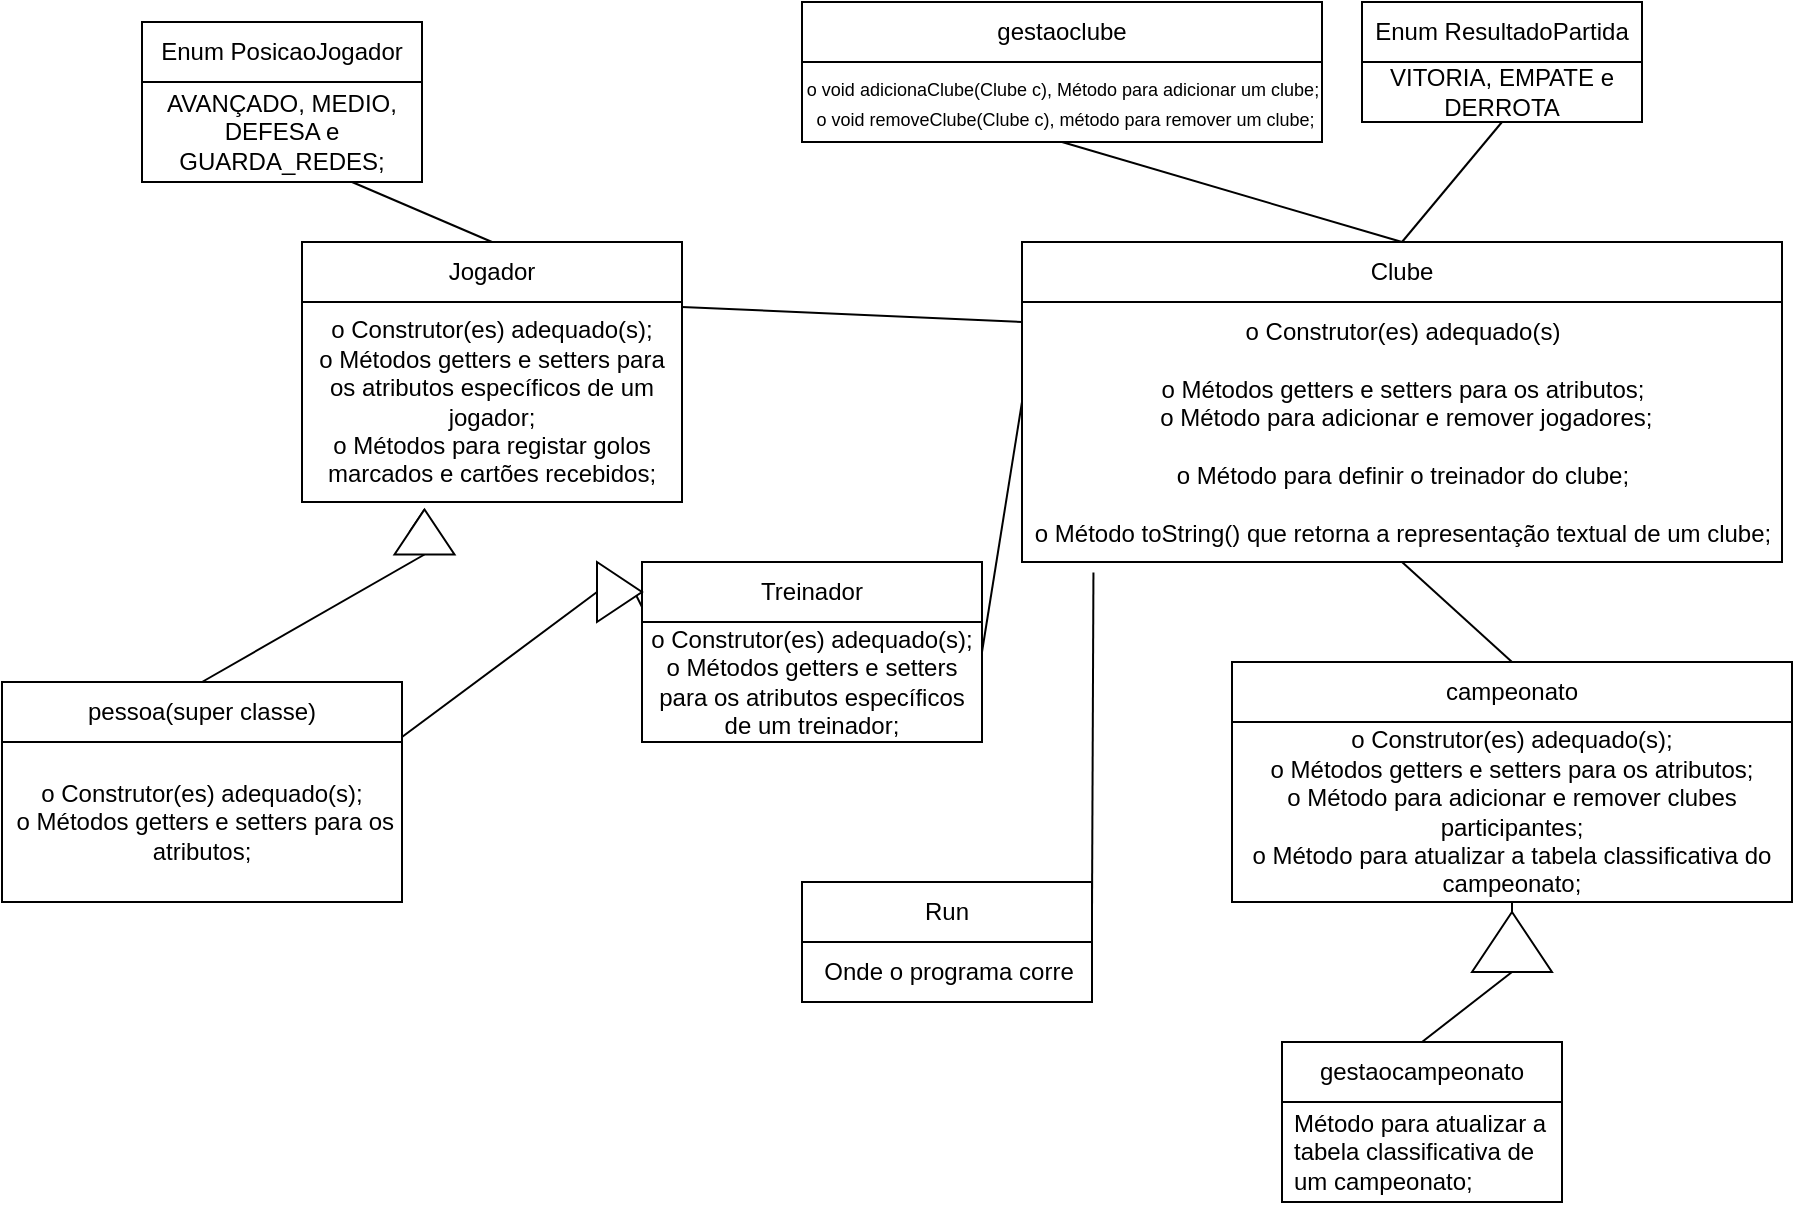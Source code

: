 <mxfile version="21.3.4" type="device">
  <diagram id="C5RBs43oDa-KdzZeNtuy" name="Page-1">
    <mxGraphModel dx="1519" dy="511" grid="1" gridSize="10" guides="1" tooltips="1" connect="1" arrows="1" fold="1" page="1" pageScale="1" pageWidth="827" pageHeight="1169" math="0" shadow="0">
      <root>
        <mxCell id="WIyWlLk6GJQsqaUBKTNV-0" />
        <mxCell id="WIyWlLk6GJQsqaUBKTNV-1" parent="WIyWlLk6GJQsqaUBKTNV-0" />
        <mxCell id="25gp-EFNqT9QcWGWewBx-2" value="Enum ResultadoPartida" style="swimlane;fontStyle=0;childLayout=stackLayout;horizontal=1;startSize=30;horizontalStack=0;resizeParent=1;resizeParentMax=0;resizeLast=0;collapsible=1;marginBottom=0;whiteSpace=wrap;html=1;" vertex="1" parent="WIyWlLk6GJQsqaUBKTNV-1">
          <mxGeometry x="670" y="40" width="140" height="60" as="geometry" />
        </mxCell>
        <mxCell id="25gp-EFNqT9QcWGWewBx-52" value=" VITORIA, EMPATE e DERROTA" style="text;html=1;strokeColor=none;fillColor=none;align=center;verticalAlign=middle;whiteSpace=wrap;rounded=0;" vertex="1" parent="25gp-EFNqT9QcWGWewBx-2">
          <mxGeometry y="30" width="140" height="30" as="geometry" />
        </mxCell>
        <mxCell id="25gp-EFNqT9QcWGWewBx-6" value="Enum PosicaoJogador" style="swimlane;fontStyle=0;childLayout=stackLayout;horizontal=1;startSize=30;horizontalStack=0;resizeParent=1;resizeParentMax=0;resizeLast=0;collapsible=1;marginBottom=0;whiteSpace=wrap;html=1;" vertex="1" parent="WIyWlLk6GJQsqaUBKTNV-1">
          <mxGeometry x="60" y="50" width="140" height="80" as="geometry" />
        </mxCell>
        <mxCell id="25gp-EFNqT9QcWGWewBx-51" value=" AVANÇADO, MEDIO, DEFESA e GUARDA_REDES;" style="text;html=1;strokeColor=none;fillColor=none;align=center;verticalAlign=middle;whiteSpace=wrap;rounded=0;" vertex="1" parent="25gp-EFNqT9QcWGWewBx-6">
          <mxGeometry y="30" width="140" height="50" as="geometry" />
        </mxCell>
        <mxCell id="25gp-EFNqT9QcWGWewBx-10" value="Jogador" style="swimlane;fontStyle=0;childLayout=stackLayout;horizontal=1;startSize=30;horizontalStack=0;resizeParent=1;resizeParentMax=0;resizeLast=0;collapsible=1;marginBottom=0;whiteSpace=wrap;html=1;" vertex="1" parent="WIyWlLk6GJQsqaUBKTNV-1">
          <mxGeometry x="140" y="160" width="190" height="130" as="geometry" />
        </mxCell>
        <mxCell id="25gp-EFNqT9QcWGWewBx-64" value="o Construtor(es) adequado(s);&lt;br/&gt;o Métodos getters e setters para os atributos específicos de um jogador;&lt;br/&gt;o Métodos para registar golos marcados e cartões recebidos;" style="text;html=1;strokeColor=none;fillColor=none;align=center;verticalAlign=middle;whiteSpace=wrap;rounded=0;" vertex="1" parent="25gp-EFNqT9QcWGWewBx-10">
          <mxGeometry y="30" width="190" height="100" as="geometry" />
        </mxCell>
        <mxCell id="25gp-EFNqT9QcWGWewBx-14" value="Clube" style="swimlane;fontStyle=0;childLayout=stackLayout;horizontal=1;startSize=30;horizontalStack=0;resizeParent=1;resizeParentMax=0;resizeLast=0;collapsible=1;marginBottom=0;whiteSpace=wrap;html=1;" vertex="1" parent="WIyWlLk6GJQsqaUBKTNV-1">
          <mxGeometry x="500" y="160" width="380" height="160" as="geometry" />
        </mxCell>
        <mxCell id="25gp-EFNqT9QcWGWewBx-62" value="o Construtor(es) adequado(s)&lt;br/&gt;&lt;br&gt;o Métodos getters e setters para os atributos;&lt;br&gt;&amp;nbsp;o Método para adicionar e remover jogadores;&lt;br/&gt;&lt;br&gt;o Método para definir o treinador do clube;&lt;br/&gt;&lt;br&gt;o Método toString() que retorna a representação textual de um clube;" style="text;html=1;align=center;verticalAlign=middle;resizable=0;points=[];autosize=1;strokeColor=none;fillColor=none;" vertex="1" parent="25gp-EFNqT9QcWGWewBx-14">
          <mxGeometry y="30" width="380" height="130" as="geometry" />
        </mxCell>
        <mxCell id="25gp-EFNqT9QcWGWewBx-18" value="gestaoclube" style="swimlane;fontStyle=0;childLayout=stackLayout;horizontal=1;startSize=30;horizontalStack=0;resizeParent=1;resizeParentMax=0;resizeLast=0;collapsible=1;marginBottom=0;whiteSpace=wrap;html=1;" vertex="1" parent="WIyWlLk6GJQsqaUBKTNV-1">
          <mxGeometry x="390" y="40" width="260" height="70" as="geometry" />
        </mxCell>
        <mxCell id="25gp-EFNqT9QcWGWewBx-53" value="&lt;font style=&quot;font-size: 9px;&quot;&gt;o void adicionaClube(Clube c), Método para adicionar um clube;&lt;br&gt;&amp;nbsp;o void removeClube(Clube c), método para remover um clube;&lt;/font&gt;" style="text;html=1;align=center;verticalAlign=middle;resizable=0;points=[];autosize=1;strokeColor=none;fillColor=none;" vertex="1" parent="25gp-EFNqT9QcWGWewBx-18">
          <mxGeometry y="30" width="260" height="40" as="geometry" />
        </mxCell>
        <mxCell id="25gp-EFNqT9QcWGWewBx-22" value="pessoa(super classe)" style="swimlane;fontStyle=0;childLayout=stackLayout;horizontal=1;startSize=30;horizontalStack=0;resizeParent=1;resizeParentMax=0;resizeLast=0;collapsible=1;marginBottom=0;whiteSpace=wrap;html=1;" vertex="1" parent="WIyWlLk6GJQsqaUBKTNV-1">
          <mxGeometry x="-10" y="380" width="200" height="110" as="geometry" />
        </mxCell>
        <mxCell id="25gp-EFNqT9QcWGWewBx-63" value="o Construtor(es) adequado(s);&lt;br&gt;&amp;nbsp;o Métodos getters e setters para os atributos;" style="text;html=1;strokeColor=none;fillColor=none;align=center;verticalAlign=middle;whiteSpace=wrap;rounded=0;" vertex="1" parent="25gp-EFNqT9QcWGWewBx-22">
          <mxGeometry y="30" width="200" height="80" as="geometry" />
        </mxCell>
        <mxCell id="25gp-EFNqT9QcWGWewBx-26" value="Treinador" style="swimlane;fontStyle=0;childLayout=stackLayout;horizontal=1;startSize=30;horizontalStack=0;resizeParent=1;resizeParentMax=0;resizeLast=0;collapsible=1;marginBottom=0;whiteSpace=wrap;html=1;" vertex="1" parent="WIyWlLk6GJQsqaUBKTNV-1">
          <mxGeometry x="310" y="320" width="170" height="90" as="geometry" />
        </mxCell>
        <mxCell id="25gp-EFNqT9QcWGWewBx-65" value="o Construtor(es) adequado(s);&lt;br/&gt;o Métodos getters e setters para os atributos específicos de um treinador;" style="text;html=1;strokeColor=none;fillColor=none;align=center;verticalAlign=middle;whiteSpace=wrap;rounded=0;" vertex="1" parent="25gp-EFNqT9QcWGWewBx-26">
          <mxGeometry y="30" width="170" height="60" as="geometry" />
        </mxCell>
        <mxCell id="25gp-EFNqT9QcWGWewBx-30" value="campeonato" style="swimlane;fontStyle=0;childLayout=stackLayout;horizontal=1;startSize=30;horizontalStack=0;resizeParent=1;resizeParentMax=0;resizeLast=0;collapsible=1;marginBottom=0;whiteSpace=wrap;html=1;" vertex="1" parent="WIyWlLk6GJQsqaUBKTNV-1">
          <mxGeometry x="605" y="370" width="280" height="120" as="geometry" />
        </mxCell>
        <mxCell id="25gp-EFNqT9QcWGWewBx-66" value="o Construtor(es) adequado(s);&lt;br/&gt;o Métodos getters e setters para os atributos;&lt;br/&gt;o Método para adicionar e remover clubes participantes;&lt;br/&gt;o Método para atualizar a tabela classificativa do campeonato;" style="text;html=1;strokeColor=none;fillColor=none;align=center;verticalAlign=middle;whiteSpace=wrap;rounded=0;" vertex="1" parent="25gp-EFNqT9QcWGWewBx-30">
          <mxGeometry y="30" width="280" height="90" as="geometry" />
        </mxCell>
        <mxCell id="25gp-EFNqT9QcWGWewBx-34" value="" style="endArrow=none;html=1;rounded=0;entryX=0.75;entryY=1;entryDx=0;entryDy=0;exitX=0.5;exitY=0;exitDx=0;exitDy=0;" edge="1" parent="WIyWlLk6GJQsqaUBKTNV-1" source="25gp-EFNqT9QcWGWewBx-10" target="25gp-EFNqT9QcWGWewBx-6">
          <mxGeometry width="50" height="50" relative="1" as="geometry">
            <mxPoint x="420" y="330" as="sourcePoint" />
            <mxPoint x="470" y="280" as="targetPoint" />
          </mxGeometry>
        </mxCell>
        <mxCell id="25gp-EFNqT9QcWGWewBx-35" value="" style="endArrow=none;html=1;rounded=0;entryX=1;entryY=0.5;entryDx=0;entryDy=0;exitX=0.5;exitY=0;exitDx=0;exitDy=0;" edge="1" parent="WIyWlLk6GJQsqaUBKTNV-1" source="25gp-EFNqT9QcWGWewBx-47" target="25gp-EFNqT9QcWGWewBx-47">
          <mxGeometry width="50" height="50" relative="1" as="geometry">
            <mxPoint x="420" y="330" as="sourcePoint" />
            <mxPoint x="470" y="280" as="targetPoint" />
          </mxGeometry>
        </mxCell>
        <mxCell id="25gp-EFNqT9QcWGWewBx-36" value="" style="endArrow=none;html=1;rounded=0;exitX=1;exitY=0.25;exitDx=0;exitDy=0;entryX=0;entryY=0.25;entryDx=0;entryDy=0;" edge="1" parent="WIyWlLk6GJQsqaUBKTNV-1" source="25gp-EFNqT9QcWGWewBx-49" target="25gp-EFNqT9QcWGWewBx-26">
          <mxGeometry width="50" height="50" relative="1" as="geometry">
            <mxPoint x="420" y="330" as="sourcePoint" />
            <mxPoint x="470" y="280" as="targetPoint" />
            <Array as="points" />
          </mxGeometry>
        </mxCell>
        <mxCell id="25gp-EFNqT9QcWGWewBx-37" value="" style="endArrow=none;html=1;rounded=0;exitX=0.5;exitY=1;exitDx=0;exitDy=0;entryX=0.5;entryY=0;entryDx=0;entryDy=0;" edge="1" parent="WIyWlLk6GJQsqaUBKTNV-1" source="25gp-EFNqT9QcWGWewBx-18" target="25gp-EFNqT9QcWGWewBx-14">
          <mxGeometry width="50" height="50" relative="1" as="geometry">
            <mxPoint x="420" y="330" as="sourcePoint" />
            <mxPoint x="470" y="280" as="targetPoint" />
          </mxGeometry>
        </mxCell>
        <mxCell id="25gp-EFNqT9QcWGWewBx-38" value="" style="endArrow=none;html=1;rounded=0;entryX=0.5;entryY=1;entryDx=0;entryDy=0;exitX=0.5;exitY=0;exitDx=0;exitDy=0;" edge="1" parent="WIyWlLk6GJQsqaUBKTNV-1" source="25gp-EFNqT9QcWGWewBx-14" target="25gp-EFNqT9QcWGWewBx-2">
          <mxGeometry width="50" height="50" relative="1" as="geometry">
            <mxPoint x="420" y="330" as="sourcePoint" />
            <mxPoint x="470" y="280" as="targetPoint" />
          </mxGeometry>
        </mxCell>
        <mxCell id="25gp-EFNqT9QcWGWewBx-39" value="" style="endArrow=none;html=1;rounded=0;entryX=0.5;entryY=0;entryDx=0;entryDy=0;exitX=0.5;exitY=1;exitDx=0;exitDy=0;" edge="1" parent="WIyWlLk6GJQsqaUBKTNV-1" source="25gp-EFNqT9QcWGWewBx-14" target="25gp-EFNqT9QcWGWewBx-30">
          <mxGeometry width="50" height="50" relative="1" as="geometry">
            <mxPoint x="420" y="330" as="sourcePoint" />
            <mxPoint x="470" y="280" as="targetPoint" />
          </mxGeometry>
        </mxCell>
        <mxCell id="25gp-EFNqT9QcWGWewBx-40" value="" style="endArrow=none;html=1;rounded=0;exitX=1;exitY=0.5;exitDx=0;exitDy=0;entryX=0;entryY=0.5;entryDx=0;entryDy=0;" edge="1" parent="WIyWlLk6GJQsqaUBKTNV-1" source="25gp-EFNqT9QcWGWewBx-26" target="25gp-EFNqT9QcWGWewBx-14">
          <mxGeometry width="50" height="50" relative="1" as="geometry">
            <mxPoint x="420" y="330" as="sourcePoint" />
            <mxPoint x="470" y="280" as="targetPoint" />
          </mxGeometry>
        </mxCell>
        <mxCell id="25gp-EFNqT9QcWGWewBx-41" value="" style="endArrow=none;html=1;rounded=0;exitX=1;exitY=0.25;exitDx=0;exitDy=0;entryX=0;entryY=0.25;entryDx=0;entryDy=0;" edge="1" parent="WIyWlLk6GJQsqaUBKTNV-1" source="25gp-EFNqT9QcWGWewBx-10" target="25gp-EFNqT9QcWGWewBx-14">
          <mxGeometry width="50" height="50" relative="1" as="geometry">
            <mxPoint x="420" y="330" as="sourcePoint" />
            <mxPoint x="470" y="280" as="targetPoint" />
          </mxGeometry>
        </mxCell>
        <mxCell id="25gp-EFNqT9QcWGWewBx-42" value="Run" style="swimlane;fontStyle=0;childLayout=stackLayout;horizontal=1;startSize=30;horizontalStack=0;resizeParent=1;resizeParentMax=0;resizeLast=0;collapsible=1;marginBottom=0;whiteSpace=wrap;html=1;" vertex="1" parent="WIyWlLk6GJQsqaUBKTNV-1">
          <mxGeometry x="390" y="480" width="145" height="60" as="geometry" />
        </mxCell>
        <mxCell id="25gp-EFNqT9QcWGWewBx-67" value="Onde o programa corre" style="text;html=1;align=center;verticalAlign=middle;resizable=0;points=[];autosize=1;strokeColor=none;fillColor=none;" vertex="1" parent="25gp-EFNqT9QcWGWewBx-42">
          <mxGeometry y="30" width="145" height="30" as="geometry" />
        </mxCell>
        <mxCell id="25gp-EFNqT9QcWGWewBx-46" value="" style="endArrow=none;html=1;rounded=0;exitX=1;exitY=0.25;exitDx=0;exitDy=0;entryX=0.094;entryY=1.04;entryDx=0;entryDy=0;entryPerimeter=0;" edge="1" parent="WIyWlLk6GJQsqaUBKTNV-1" source="25gp-EFNqT9QcWGWewBx-42" target="25gp-EFNqT9QcWGWewBx-62">
          <mxGeometry width="50" height="50" relative="1" as="geometry">
            <mxPoint x="420" y="330" as="sourcePoint" />
            <mxPoint x="570" y="230" as="targetPoint" />
          </mxGeometry>
        </mxCell>
        <mxCell id="25gp-EFNqT9QcWGWewBx-48" value="" style="endArrow=none;html=1;rounded=0;entryX=0;entryY=0.5;entryDx=0;entryDy=0;exitX=0.5;exitY=0;exitDx=0;exitDy=0;" edge="1" parent="WIyWlLk6GJQsqaUBKTNV-1" source="25gp-EFNqT9QcWGWewBx-22" target="25gp-EFNqT9QcWGWewBx-47">
          <mxGeometry width="50" height="50" relative="1" as="geometry">
            <mxPoint x="110" y="260" as="sourcePoint" />
            <mxPoint x="210" y="220" as="targetPoint" />
          </mxGeometry>
        </mxCell>
        <mxCell id="25gp-EFNqT9QcWGWewBx-47" value="" style="triangle;whiteSpace=wrap;html=1;rotation=-90;" vertex="1" parent="WIyWlLk6GJQsqaUBKTNV-1">
          <mxGeometry x="190" y="290" width="22.5" height="30" as="geometry" />
        </mxCell>
        <mxCell id="25gp-EFNqT9QcWGWewBx-50" value="" style="endArrow=none;html=1;rounded=0;exitX=1;exitY=0.25;exitDx=0;exitDy=0;entryX=0;entryY=0.5;entryDx=0;entryDy=0;" edge="1" parent="WIyWlLk6GJQsqaUBKTNV-1" source="25gp-EFNqT9QcWGWewBx-22" target="25gp-EFNqT9QcWGWewBx-49">
          <mxGeometry width="50" height="50" relative="1" as="geometry">
            <mxPoint x="180" y="275" as="sourcePoint" />
            <mxPoint x="270" y="275" as="targetPoint" />
            <Array as="points" />
          </mxGeometry>
        </mxCell>
        <mxCell id="25gp-EFNqT9QcWGWewBx-49" value="" style="triangle;whiteSpace=wrap;html=1;rotation=0;" vertex="1" parent="WIyWlLk6GJQsqaUBKTNV-1">
          <mxGeometry x="287.5" y="320" width="22.5" height="30" as="geometry" />
        </mxCell>
        <mxCell id="25gp-EFNqT9QcWGWewBx-54" value="gestaocampeonato" style="swimlane;fontStyle=0;childLayout=stackLayout;horizontal=1;startSize=30;horizontalStack=0;resizeParent=1;resizeParentMax=0;resizeLast=0;collapsible=1;marginBottom=0;whiteSpace=wrap;html=1;" vertex="1" parent="WIyWlLk6GJQsqaUBKTNV-1">
          <mxGeometry x="630" y="560" width="140" height="80" as="geometry" />
        </mxCell>
        <mxCell id="25gp-EFNqT9QcWGWewBx-55" value=" Método para atualizar a tabela classificativa de um campeonato;" style="text;strokeColor=none;fillColor=none;align=left;verticalAlign=middle;spacingLeft=4;spacingRight=4;overflow=hidden;points=[[0,0.5],[1,0.5]];portConstraint=eastwest;rotatable=0;whiteSpace=wrap;html=1;" vertex="1" parent="25gp-EFNqT9QcWGWewBx-54">
          <mxGeometry y="30" width="140" height="50" as="geometry" />
        </mxCell>
        <mxCell id="25gp-EFNqT9QcWGWewBx-59" value="" style="endArrow=none;html=1;rounded=0;entryX=0.5;entryY=1;entryDx=0;entryDy=0;" edge="1" parent="WIyWlLk6GJQsqaUBKTNV-1" source="25gp-EFNqT9QcWGWewBx-58" target="25gp-EFNqT9QcWGWewBx-30">
          <mxGeometry width="50" height="50" relative="1" as="geometry">
            <mxPoint x="675" y="480" as="sourcePoint" />
            <mxPoint x="640" y="360" as="targetPoint" />
            <Array as="points" />
          </mxGeometry>
        </mxCell>
        <mxCell id="25gp-EFNqT9QcWGWewBx-60" value="" style="endArrow=none;html=1;rounded=0;entryX=0;entryY=0.5;entryDx=0;entryDy=0;exitX=0.5;exitY=0;exitDx=0;exitDy=0;" edge="1" parent="WIyWlLk6GJQsqaUBKTNV-1" source="25gp-EFNqT9QcWGWewBx-54" target="25gp-EFNqT9QcWGWewBx-58">
          <mxGeometry width="50" height="50" relative="1" as="geometry">
            <mxPoint x="675" y="480" as="sourcePoint" />
            <mxPoint x="675" y="440" as="targetPoint" />
            <Array as="points" />
          </mxGeometry>
        </mxCell>
        <mxCell id="25gp-EFNqT9QcWGWewBx-58" value="" style="triangle;whiteSpace=wrap;html=1;rotation=-90;" vertex="1" parent="WIyWlLk6GJQsqaUBKTNV-1">
          <mxGeometry x="730" y="490" width="30" height="40" as="geometry" />
        </mxCell>
      </root>
    </mxGraphModel>
  </diagram>
</mxfile>
